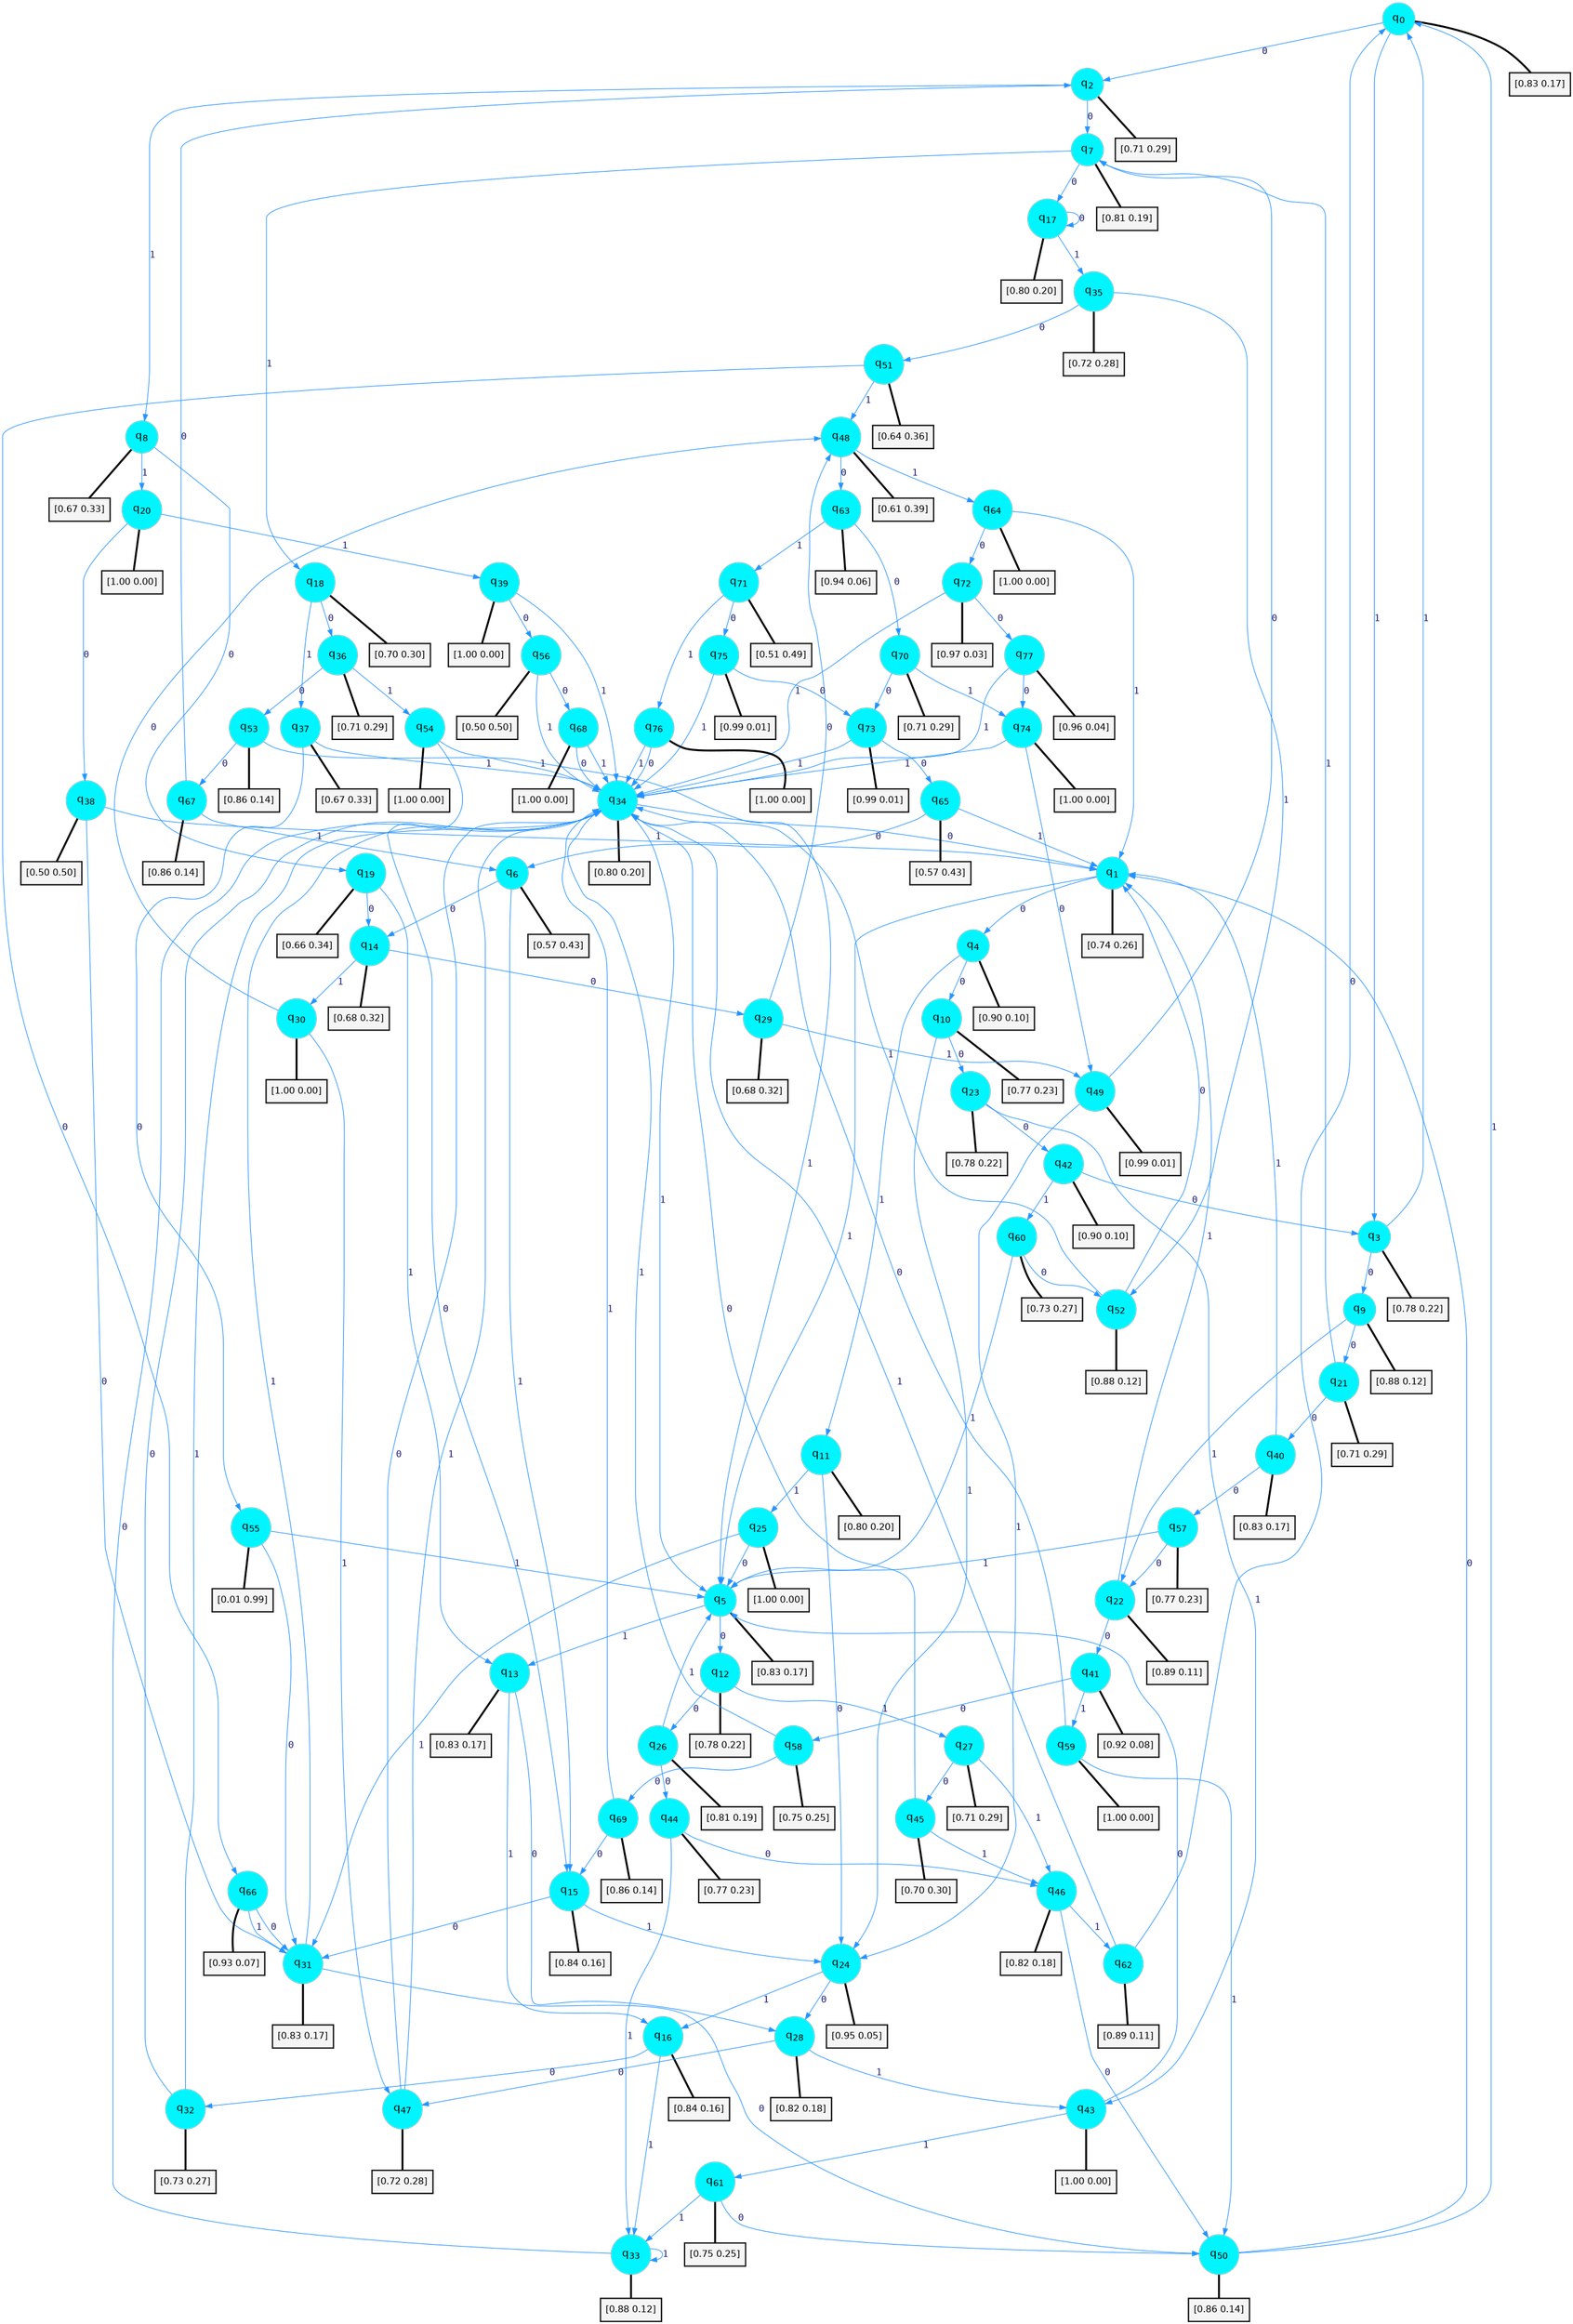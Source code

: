 digraph G {
graph [
bgcolor=transparent, dpi=300, rankdir=TD, size="40,25"];
node [
color=gray, fillcolor=turquoise1, fontcolor=black, fontname=Helvetica, fontsize=16, fontweight=bold, shape=circle, style=filled];
edge [
arrowsize=1, color=dodgerblue1, fontcolor=midnightblue, fontname=courier, fontweight=bold, penwidth=1, style=solid, weight=20];
0[label=<q<SUB>0</SUB>>];
1[label=<q<SUB>1</SUB>>];
2[label=<q<SUB>2</SUB>>];
3[label=<q<SUB>3</SUB>>];
4[label=<q<SUB>4</SUB>>];
5[label=<q<SUB>5</SUB>>];
6[label=<q<SUB>6</SUB>>];
7[label=<q<SUB>7</SUB>>];
8[label=<q<SUB>8</SUB>>];
9[label=<q<SUB>9</SUB>>];
10[label=<q<SUB>10</SUB>>];
11[label=<q<SUB>11</SUB>>];
12[label=<q<SUB>12</SUB>>];
13[label=<q<SUB>13</SUB>>];
14[label=<q<SUB>14</SUB>>];
15[label=<q<SUB>15</SUB>>];
16[label=<q<SUB>16</SUB>>];
17[label=<q<SUB>17</SUB>>];
18[label=<q<SUB>18</SUB>>];
19[label=<q<SUB>19</SUB>>];
20[label=<q<SUB>20</SUB>>];
21[label=<q<SUB>21</SUB>>];
22[label=<q<SUB>22</SUB>>];
23[label=<q<SUB>23</SUB>>];
24[label=<q<SUB>24</SUB>>];
25[label=<q<SUB>25</SUB>>];
26[label=<q<SUB>26</SUB>>];
27[label=<q<SUB>27</SUB>>];
28[label=<q<SUB>28</SUB>>];
29[label=<q<SUB>29</SUB>>];
30[label=<q<SUB>30</SUB>>];
31[label=<q<SUB>31</SUB>>];
32[label=<q<SUB>32</SUB>>];
33[label=<q<SUB>33</SUB>>];
34[label=<q<SUB>34</SUB>>];
35[label=<q<SUB>35</SUB>>];
36[label=<q<SUB>36</SUB>>];
37[label=<q<SUB>37</SUB>>];
38[label=<q<SUB>38</SUB>>];
39[label=<q<SUB>39</SUB>>];
40[label=<q<SUB>40</SUB>>];
41[label=<q<SUB>41</SUB>>];
42[label=<q<SUB>42</SUB>>];
43[label=<q<SUB>43</SUB>>];
44[label=<q<SUB>44</SUB>>];
45[label=<q<SUB>45</SUB>>];
46[label=<q<SUB>46</SUB>>];
47[label=<q<SUB>47</SUB>>];
48[label=<q<SUB>48</SUB>>];
49[label=<q<SUB>49</SUB>>];
50[label=<q<SUB>50</SUB>>];
51[label=<q<SUB>51</SUB>>];
52[label=<q<SUB>52</SUB>>];
53[label=<q<SUB>53</SUB>>];
54[label=<q<SUB>54</SUB>>];
55[label=<q<SUB>55</SUB>>];
56[label=<q<SUB>56</SUB>>];
57[label=<q<SUB>57</SUB>>];
58[label=<q<SUB>58</SUB>>];
59[label=<q<SUB>59</SUB>>];
60[label=<q<SUB>60</SUB>>];
61[label=<q<SUB>61</SUB>>];
62[label=<q<SUB>62</SUB>>];
63[label=<q<SUB>63</SUB>>];
64[label=<q<SUB>64</SUB>>];
65[label=<q<SUB>65</SUB>>];
66[label=<q<SUB>66</SUB>>];
67[label=<q<SUB>67</SUB>>];
68[label=<q<SUB>68</SUB>>];
69[label=<q<SUB>69</SUB>>];
70[label=<q<SUB>70</SUB>>];
71[label=<q<SUB>71</SUB>>];
72[label=<q<SUB>72</SUB>>];
73[label=<q<SUB>73</SUB>>];
74[label=<q<SUB>74</SUB>>];
75[label=<q<SUB>75</SUB>>];
76[label=<q<SUB>76</SUB>>];
77[label=<q<SUB>77</SUB>>];
78[label="[0.83 0.17]", shape=box,fontcolor=black, fontname=Helvetica, fontsize=14, penwidth=2, fillcolor=whitesmoke,color=black];
79[label="[0.74 0.26]", shape=box,fontcolor=black, fontname=Helvetica, fontsize=14, penwidth=2, fillcolor=whitesmoke,color=black];
80[label="[0.71 0.29]", shape=box,fontcolor=black, fontname=Helvetica, fontsize=14, penwidth=2, fillcolor=whitesmoke,color=black];
81[label="[0.78 0.22]", shape=box,fontcolor=black, fontname=Helvetica, fontsize=14, penwidth=2, fillcolor=whitesmoke,color=black];
82[label="[0.90 0.10]", shape=box,fontcolor=black, fontname=Helvetica, fontsize=14, penwidth=2, fillcolor=whitesmoke,color=black];
83[label="[0.83 0.17]", shape=box,fontcolor=black, fontname=Helvetica, fontsize=14, penwidth=2, fillcolor=whitesmoke,color=black];
84[label="[0.57 0.43]", shape=box,fontcolor=black, fontname=Helvetica, fontsize=14, penwidth=2, fillcolor=whitesmoke,color=black];
85[label="[0.81 0.19]", shape=box,fontcolor=black, fontname=Helvetica, fontsize=14, penwidth=2, fillcolor=whitesmoke,color=black];
86[label="[0.67 0.33]", shape=box,fontcolor=black, fontname=Helvetica, fontsize=14, penwidth=2, fillcolor=whitesmoke,color=black];
87[label="[0.88 0.12]", shape=box,fontcolor=black, fontname=Helvetica, fontsize=14, penwidth=2, fillcolor=whitesmoke,color=black];
88[label="[0.77 0.23]", shape=box,fontcolor=black, fontname=Helvetica, fontsize=14, penwidth=2, fillcolor=whitesmoke,color=black];
89[label="[0.80 0.20]", shape=box,fontcolor=black, fontname=Helvetica, fontsize=14, penwidth=2, fillcolor=whitesmoke,color=black];
90[label="[0.78 0.22]", shape=box,fontcolor=black, fontname=Helvetica, fontsize=14, penwidth=2, fillcolor=whitesmoke,color=black];
91[label="[0.83 0.17]", shape=box,fontcolor=black, fontname=Helvetica, fontsize=14, penwidth=2, fillcolor=whitesmoke,color=black];
92[label="[0.68 0.32]", shape=box,fontcolor=black, fontname=Helvetica, fontsize=14, penwidth=2, fillcolor=whitesmoke,color=black];
93[label="[0.84 0.16]", shape=box,fontcolor=black, fontname=Helvetica, fontsize=14, penwidth=2, fillcolor=whitesmoke,color=black];
94[label="[0.84 0.16]", shape=box,fontcolor=black, fontname=Helvetica, fontsize=14, penwidth=2, fillcolor=whitesmoke,color=black];
95[label="[0.80 0.20]", shape=box,fontcolor=black, fontname=Helvetica, fontsize=14, penwidth=2, fillcolor=whitesmoke,color=black];
96[label="[0.70 0.30]", shape=box,fontcolor=black, fontname=Helvetica, fontsize=14, penwidth=2, fillcolor=whitesmoke,color=black];
97[label="[0.66 0.34]", shape=box,fontcolor=black, fontname=Helvetica, fontsize=14, penwidth=2, fillcolor=whitesmoke,color=black];
98[label="[1.00 0.00]", shape=box,fontcolor=black, fontname=Helvetica, fontsize=14, penwidth=2, fillcolor=whitesmoke,color=black];
99[label="[0.71 0.29]", shape=box,fontcolor=black, fontname=Helvetica, fontsize=14, penwidth=2, fillcolor=whitesmoke,color=black];
100[label="[0.89 0.11]", shape=box,fontcolor=black, fontname=Helvetica, fontsize=14, penwidth=2, fillcolor=whitesmoke,color=black];
101[label="[0.78 0.22]", shape=box,fontcolor=black, fontname=Helvetica, fontsize=14, penwidth=2, fillcolor=whitesmoke,color=black];
102[label="[0.95 0.05]", shape=box,fontcolor=black, fontname=Helvetica, fontsize=14, penwidth=2, fillcolor=whitesmoke,color=black];
103[label="[1.00 0.00]", shape=box,fontcolor=black, fontname=Helvetica, fontsize=14, penwidth=2, fillcolor=whitesmoke,color=black];
104[label="[0.81 0.19]", shape=box,fontcolor=black, fontname=Helvetica, fontsize=14, penwidth=2, fillcolor=whitesmoke,color=black];
105[label="[0.71 0.29]", shape=box,fontcolor=black, fontname=Helvetica, fontsize=14, penwidth=2, fillcolor=whitesmoke,color=black];
106[label="[0.82 0.18]", shape=box,fontcolor=black, fontname=Helvetica, fontsize=14, penwidth=2, fillcolor=whitesmoke,color=black];
107[label="[0.68 0.32]", shape=box,fontcolor=black, fontname=Helvetica, fontsize=14, penwidth=2, fillcolor=whitesmoke,color=black];
108[label="[1.00 0.00]", shape=box,fontcolor=black, fontname=Helvetica, fontsize=14, penwidth=2, fillcolor=whitesmoke,color=black];
109[label="[0.83 0.17]", shape=box,fontcolor=black, fontname=Helvetica, fontsize=14, penwidth=2, fillcolor=whitesmoke,color=black];
110[label="[0.73 0.27]", shape=box,fontcolor=black, fontname=Helvetica, fontsize=14, penwidth=2, fillcolor=whitesmoke,color=black];
111[label="[0.88 0.12]", shape=box,fontcolor=black, fontname=Helvetica, fontsize=14, penwidth=2, fillcolor=whitesmoke,color=black];
112[label="[0.80 0.20]", shape=box,fontcolor=black, fontname=Helvetica, fontsize=14, penwidth=2, fillcolor=whitesmoke,color=black];
113[label="[0.72 0.28]", shape=box,fontcolor=black, fontname=Helvetica, fontsize=14, penwidth=2, fillcolor=whitesmoke,color=black];
114[label="[0.71 0.29]", shape=box,fontcolor=black, fontname=Helvetica, fontsize=14, penwidth=2, fillcolor=whitesmoke,color=black];
115[label="[0.67 0.33]", shape=box,fontcolor=black, fontname=Helvetica, fontsize=14, penwidth=2, fillcolor=whitesmoke,color=black];
116[label="[0.50 0.50]", shape=box,fontcolor=black, fontname=Helvetica, fontsize=14, penwidth=2, fillcolor=whitesmoke,color=black];
117[label="[1.00 0.00]", shape=box,fontcolor=black, fontname=Helvetica, fontsize=14, penwidth=2, fillcolor=whitesmoke,color=black];
118[label="[0.83 0.17]", shape=box,fontcolor=black, fontname=Helvetica, fontsize=14, penwidth=2, fillcolor=whitesmoke,color=black];
119[label="[0.92 0.08]", shape=box,fontcolor=black, fontname=Helvetica, fontsize=14, penwidth=2, fillcolor=whitesmoke,color=black];
120[label="[0.90 0.10]", shape=box,fontcolor=black, fontname=Helvetica, fontsize=14, penwidth=2, fillcolor=whitesmoke,color=black];
121[label="[1.00 0.00]", shape=box,fontcolor=black, fontname=Helvetica, fontsize=14, penwidth=2, fillcolor=whitesmoke,color=black];
122[label="[0.77 0.23]", shape=box,fontcolor=black, fontname=Helvetica, fontsize=14, penwidth=2, fillcolor=whitesmoke,color=black];
123[label="[0.70 0.30]", shape=box,fontcolor=black, fontname=Helvetica, fontsize=14, penwidth=2, fillcolor=whitesmoke,color=black];
124[label="[0.82 0.18]", shape=box,fontcolor=black, fontname=Helvetica, fontsize=14, penwidth=2, fillcolor=whitesmoke,color=black];
125[label="[0.72 0.28]", shape=box,fontcolor=black, fontname=Helvetica, fontsize=14, penwidth=2, fillcolor=whitesmoke,color=black];
126[label="[0.61 0.39]", shape=box,fontcolor=black, fontname=Helvetica, fontsize=14, penwidth=2, fillcolor=whitesmoke,color=black];
127[label="[0.99 0.01]", shape=box,fontcolor=black, fontname=Helvetica, fontsize=14, penwidth=2, fillcolor=whitesmoke,color=black];
128[label="[0.86 0.14]", shape=box,fontcolor=black, fontname=Helvetica, fontsize=14, penwidth=2, fillcolor=whitesmoke,color=black];
129[label="[0.64 0.36]", shape=box,fontcolor=black, fontname=Helvetica, fontsize=14, penwidth=2, fillcolor=whitesmoke,color=black];
130[label="[0.88 0.12]", shape=box,fontcolor=black, fontname=Helvetica, fontsize=14, penwidth=2, fillcolor=whitesmoke,color=black];
131[label="[0.86 0.14]", shape=box,fontcolor=black, fontname=Helvetica, fontsize=14, penwidth=2, fillcolor=whitesmoke,color=black];
132[label="[1.00 0.00]", shape=box,fontcolor=black, fontname=Helvetica, fontsize=14, penwidth=2, fillcolor=whitesmoke,color=black];
133[label="[0.01 0.99]", shape=box,fontcolor=black, fontname=Helvetica, fontsize=14, penwidth=2, fillcolor=whitesmoke,color=black];
134[label="[0.50 0.50]", shape=box,fontcolor=black, fontname=Helvetica, fontsize=14, penwidth=2, fillcolor=whitesmoke,color=black];
135[label="[0.77 0.23]", shape=box,fontcolor=black, fontname=Helvetica, fontsize=14, penwidth=2, fillcolor=whitesmoke,color=black];
136[label="[0.75 0.25]", shape=box,fontcolor=black, fontname=Helvetica, fontsize=14, penwidth=2, fillcolor=whitesmoke,color=black];
137[label="[1.00 0.00]", shape=box,fontcolor=black, fontname=Helvetica, fontsize=14, penwidth=2, fillcolor=whitesmoke,color=black];
138[label="[0.73 0.27]", shape=box,fontcolor=black, fontname=Helvetica, fontsize=14, penwidth=2, fillcolor=whitesmoke,color=black];
139[label="[0.75 0.25]", shape=box,fontcolor=black, fontname=Helvetica, fontsize=14, penwidth=2, fillcolor=whitesmoke,color=black];
140[label="[0.89 0.11]", shape=box,fontcolor=black, fontname=Helvetica, fontsize=14, penwidth=2, fillcolor=whitesmoke,color=black];
141[label="[0.94 0.06]", shape=box,fontcolor=black, fontname=Helvetica, fontsize=14, penwidth=2, fillcolor=whitesmoke,color=black];
142[label="[1.00 0.00]", shape=box,fontcolor=black, fontname=Helvetica, fontsize=14, penwidth=2, fillcolor=whitesmoke,color=black];
143[label="[0.57 0.43]", shape=box,fontcolor=black, fontname=Helvetica, fontsize=14, penwidth=2, fillcolor=whitesmoke,color=black];
144[label="[0.93 0.07]", shape=box,fontcolor=black, fontname=Helvetica, fontsize=14, penwidth=2, fillcolor=whitesmoke,color=black];
145[label="[0.86 0.14]", shape=box,fontcolor=black, fontname=Helvetica, fontsize=14, penwidth=2, fillcolor=whitesmoke,color=black];
146[label="[1.00 0.00]", shape=box,fontcolor=black, fontname=Helvetica, fontsize=14, penwidth=2, fillcolor=whitesmoke,color=black];
147[label="[0.86 0.14]", shape=box,fontcolor=black, fontname=Helvetica, fontsize=14, penwidth=2, fillcolor=whitesmoke,color=black];
148[label="[0.71 0.29]", shape=box,fontcolor=black, fontname=Helvetica, fontsize=14, penwidth=2, fillcolor=whitesmoke,color=black];
149[label="[0.51 0.49]", shape=box,fontcolor=black, fontname=Helvetica, fontsize=14, penwidth=2, fillcolor=whitesmoke,color=black];
150[label="[0.97 0.03]", shape=box,fontcolor=black, fontname=Helvetica, fontsize=14, penwidth=2, fillcolor=whitesmoke,color=black];
151[label="[0.99 0.01]", shape=box,fontcolor=black, fontname=Helvetica, fontsize=14, penwidth=2, fillcolor=whitesmoke,color=black];
152[label="[1.00 0.00]", shape=box,fontcolor=black, fontname=Helvetica, fontsize=14, penwidth=2, fillcolor=whitesmoke,color=black];
153[label="[0.99 0.01]", shape=box,fontcolor=black, fontname=Helvetica, fontsize=14, penwidth=2, fillcolor=whitesmoke,color=black];
154[label="[1.00 0.00]", shape=box,fontcolor=black, fontname=Helvetica, fontsize=14, penwidth=2, fillcolor=whitesmoke,color=black];
155[label="[0.96 0.04]", shape=box,fontcolor=black, fontname=Helvetica, fontsize=14, penwidth=2, fillcolor=whitesmoke,color=black];
0->2 [label=0];
0->3 [label=1];
0->78 [arrowhead=none, penwidth=3,color=black];
1->4 [label=0];
1->5 [label=1];
1->79 [arrowhead=none, penwidth=3,color=black];
2->7 [label=0];
2->8 [label=1];
2->80 [arrowhead=none, penwidth=3,color=black];
3->9 [label=0];
3->0 [label=1];
3->81 [arrowhead=none, penwidth=3,color=black];
4->10 [label=0];
4->11 [label=1];
4->82 [arrowhead=none, penwidth=3,color=black];
5->12 [label=0];
5->13 [label=1];
5->83 [arrowhead=none, penwidth=3,color=black];
6->14 [label=0];
6->15 [label=1];
6->84 [arrowhead=none, penwidth=3,color=black];
7->17 [label=0];
7->18 [label=1];
7->85 [arrowhead=none, penwidth=3,color=black];
8->19 [label=0];
8->20 [label=1];
8->86 [arrowhead=none, penwidth=3,color=black];
9->21 [label=0];
9->22 [label=1];
9->87 [arrowhead=none, penwidth=3,color=black];
10->23 [label=0];
10->24 [label=1];
10->88 [arrowhead=none, penwidth=3,color=black];
11->24 [label=0];
11->25 [label=1];
11->89 [arrowhead=none, penwidth=3,color=black];
12->26 [label=0];
12->27 [label=1];
12->90 [arrowhead=none, penwidth=3,color=black];
13->28 [label=0];
13->16 [label=1];
13->91 [arrowhead=none, penwidth=3,color=black];
14->29 [label=0];
14->30 [label=1];
14->92 [arrowhead=none, penwidth=3,color=black];
15->31 [label=0];
15->24 [label=1];
15->93 [arrowhead=none, penwidth=3,color=black];
16->32 [label=0];
16->33 [label=1];
16->94 [arrowhead=none, penwidth=3,color=black];
17->17 [label=0];
17->35 [label=1];
17->95 [arrowhead=none, penwidth=3,color=black];
18->36 [label=0];
18->37 [label=1];
18->96 [arrowhead=none, penwidth=3,color=black];
19->14 [label=0];
19->13 [label=1];
19->97 [arrowhead=none, penwidth=3,color=black];
20->38 [label=0];
20->39 [label=1];
20->98 [arrowhead=none, penwidth=3,color=black];
21->40 [label=0];
21->7 [label=1];
21->99 [arrowhead=none, penwidth=3,color=black];
22->41 [label=0];
22->1 [label=1];
22->100 [arrowhead=none, penwidth=3,color=black];
23->42 [label=0];
23->43 [label=1];
23->101 [arrowhead=none, penwidth=3,color=black];
24->28 [label=0];
24->16 [label=1];
24->102 [arrowhead=none, penwidth=3,color=black];
25->5 [label=0];
25->31 [label=1];
25->103 [arrowhead=none, penwidth=3,color=black];
26->44 [label=0];
26->5 [label=1];
26->104 [arrowhead=none, penwidth=3,color=black];
27->45 [label=0];
27->46 [label=1];
27->105 [arrowhead=none, penwidth=3,color=black];
28->47 [label=0];
28->43 [label=1];
28->106 [arrowhead=none, penwidth=3,color=black];
29->48 [label=0];
29->49 [label=1];
29->107 [arrowhead=none, penwidth=3,color=black];
30->48 [label=0];
30->47 [label=1];
30->108 [arrowhead=none, penwidth=3,color=black];
31->50 [label=0];
31->34 [label=1];
31->109 [arrowhead=none, penwidth=3,color=black];
32->34 [label=0];
32->34 [label=1];
32->110 [arrowhead=none, penwidth=3,color=black];
33->34 [label=0];
33->33 [label=1];
33->111 [arrowhead=none, penwidth=3,color=black];
34->1 [label=0];
34->5 [label=1];
34->112 [arrowhead=none, penwidth=3,color=black];
35->51 [label=0];
35->52 [label=1];
35->113 [arrowhead=none, penwidth=3,color=black];
36->53 [label=0];
36->54 [label=1];
36->114 [arrowhead=none, penwidth=3,color=black];
37->55 [label=0];
37->34 [label=1];
37->115 [arrowhead=none, penwidth=3,color=black];
38->31 [label=0];
38->1 [label=1];
38->116 [arrowhead=none, penwidth=3,color=black];
39->56 [label=0];
39->34 [label=1];
39->117 [arrowhead=none, penwidth=3,color=black];
40->57 [label=0];
40->1 [label=1];
40->118 [arrowhead=none, penwidth=3,color=black];
41->58 [label=0];
41->59 [label=1];
41->119 [arrowhead=none, penwidth=3,color=black];
42->3 [label=0];
42->60 [label=1];
42->120 [arrowhead=none, penwidth=3,color=black];
43->5 [label=0];
43->61 [label=1];
43->121 [arrowhead=none, penwidth=3,color=black];
44->46 [label=0];
44->33 [label=1];
44->122 [arrowhead=none, penwidth=3,color=black];
45->34 [label=0];
45->46 [label=1];
45->123 [arrowhead=none, penwidth=3,color=black];
46->50 [label=0];
46->62 [label=1];
46->124 [arrowhead=none, penwidth=3,color=black];
47->34 [label=0];
47->34 [label=1];
47->125 [arrowhead=none, penwidth=3,color=black];
48->63 [label=0];
48->64 [label=1];
48->126 [arrowhead=none, penwidth=3,color=black];
49->7 [label=0];
49->24 [label=1];
49->127 [arrowhead=none, penwidth=3,color=black];
50->1 [label=0];
50->0 [label=1];
50->128 [arrowhead=none, penwidth=3,color=black];
51->66 [label=0];
51->48 [label=1];
51->129 [arrowhead=none, penwidth=3,color=black];
52->1 [label=0];
52->34 [label=1];
52->130 [arrowhead=none, penwidth=3,color=black];
53->67 [label=0];
53->5 [label=1];
53->131 [arrowhead=none, penwidth=3,color=black];
54->15 [label=0];
54->34 [label=1];
54->132 [arrowhead=none, penwidth=3,color=black];
55->31 [label=0];
55->5 [label=1];
55->133 [arrowhead=none, penwidth=3,color=black];
56->68 [label=0];
56->34 [label=1];
56->134 [arrowhead=none, penwidth=3,color=black];
57->22 [label=0];
57->5 [label=1];
57->135 [arrowhead=none, penwidth=3,color=black];
58->69 [label=0];
58->34 [label=1];
58->136 [arrowhead=none, penwidth=3,color=black];
59->34 [label=0];
59->50 [label=1];
59->137 [arrowhead=none, penwidth=3,color=black];
60->52 [label=0];
60->5 [label=1];
60->138 [arrowhead=none, penwidth=3,color=black];
61->50 [label=0];
61->33 [label=1];
61->139 [arrowhead=none, penwidth=3,color=black];
62->0 [label=0];
62->34 [label=1];
62->140 [arrowhead=none, penwidth=3,color=black];
63->70 [label=0];
63->71 [label=1];
63->141 [arrowhead=none, penwidth=3,color=black];
64->72 [label=0];
64->1 [label=1];
64->142 [arrowhead=none, penwidth=3,color=black];
65->6 [label=0];
65->1 [label=1];
65->143 [arrowhead=none, penwidth=3,color=black];
66->31 [label=0];
66->31 [label=1];
66->144 [arrowhead=none, penwidth=3,color=black];
67->2 [label=0];
67->6 [label=1];
67->145 [arrowhead=none, penwidth=3,color=black];
68->34 [label=0];
68->34 [label=1];
68->146 [arrowhead=none, penwidth=3,color=black];
69->15 [label=0];
69->34 [label=1];
69->147 [arrowhead=none, penwidth=3,color=black];
70->73 [label=0];
70->74 [label=1];
70->148 [arrowhead=none, penwidth=3,color=black];
71->75 [label=0];
71->76 [label=1];
71->149 [arrowhead=none, penwidth=3,color=black];
72->77 [label=0];
72->34 [label=1];
72->150 [arrowhead=none, penwidth=3,color=black];
73->65 [label=0];
73->34 [label=1];
73->151 [arrowhead=none, penwidth=3,color=black];
74->49 [label=0];
74->34 [label=1];
74->152 [arrowhead=none, penwidth=3,color=black];
75->73 [label=0];
75->34 [label=1];
75->153 [arrowhead=none, penwidth=3,color=black];
76->34 [label=0];
76->34 [label=1];
76->154 [arrowhead=none, penwidth=3,color=black];
77->74 [label=0];
77->34 [label=1];
77->155 [arrowhead=none, penwidth=3,color=black];
}

